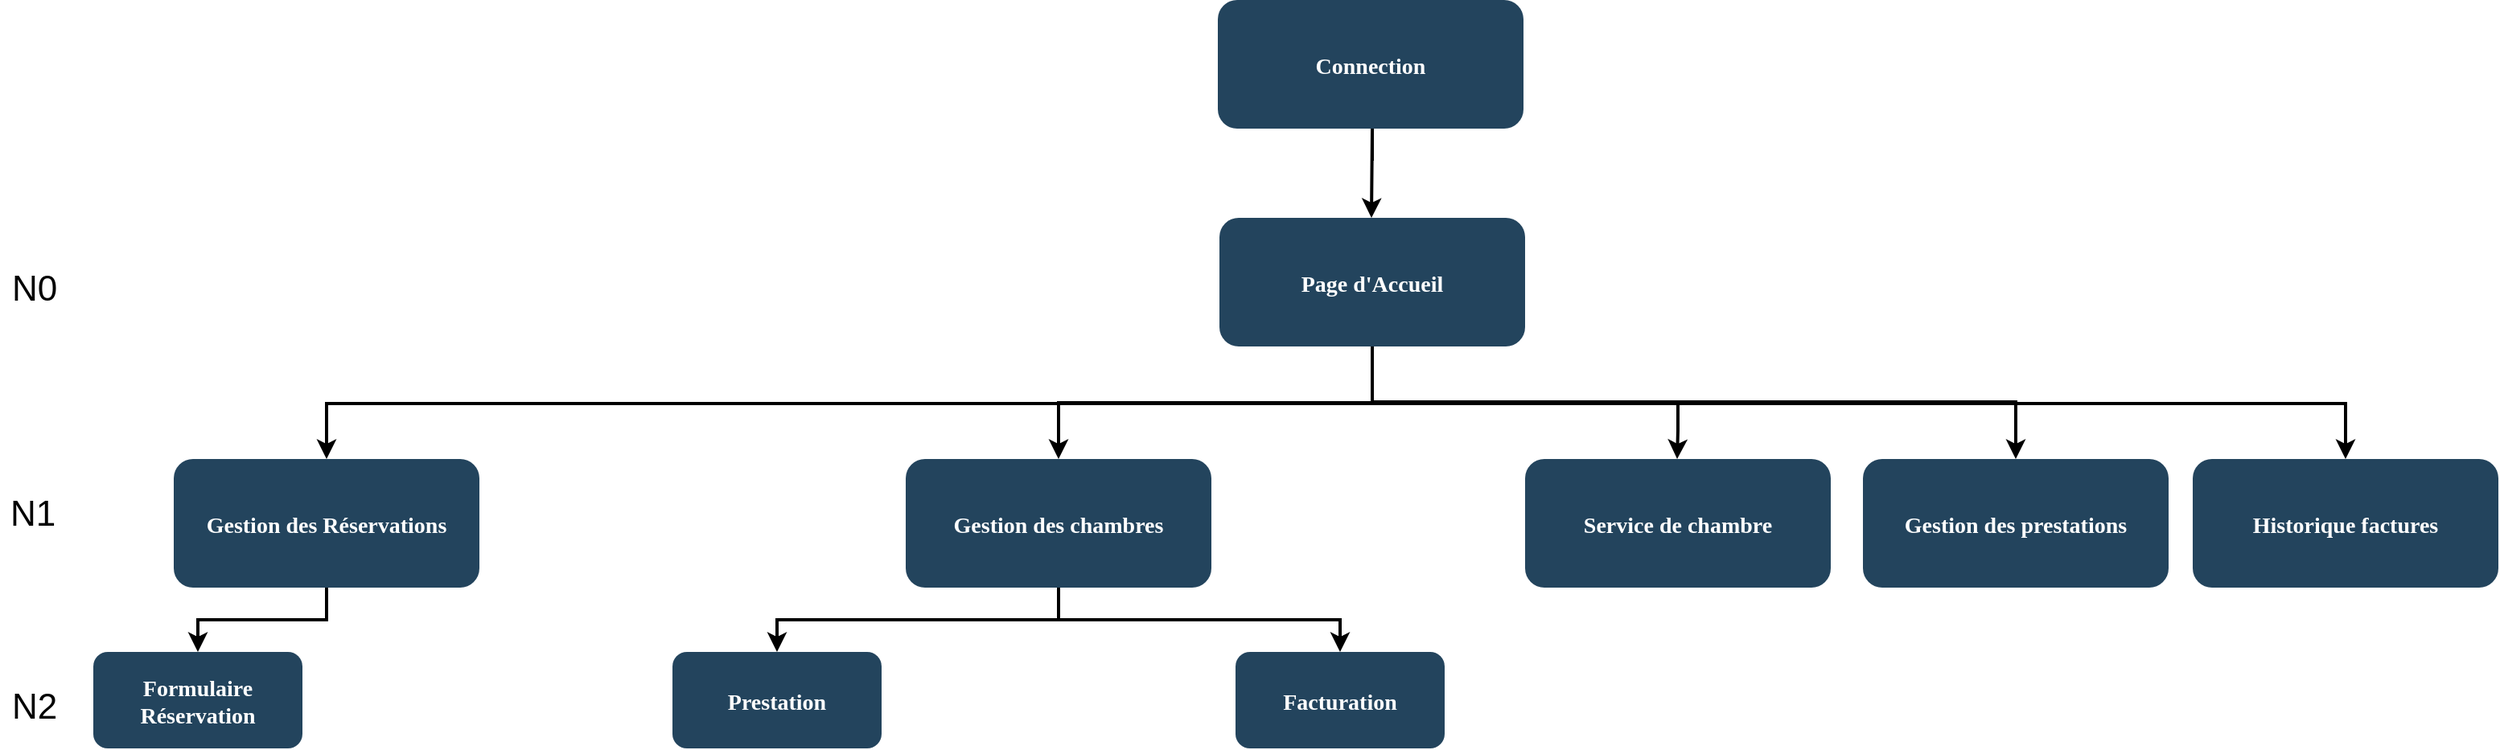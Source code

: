 <mxfile version="13.9.9" type="device"><diagram name="Page-1" id="2c0d36ab-eaac-3732-788b-9136903baeff"><mxGraphModel dx="3175.5" dy="822" grid="1" gridSize="10" guides="1" tooltips="1" connect="1" arrows="1" fold="1" page="1" pageScale="1.5" pageWidth="1169" pageHeight="827" background="#ffffff" math="0" shadow="0"><root><mxCell id="0"/><mxCell id="1" parent="0"/><mxCell id="2" value="Page d'Accueil" style="rounded=1;fillColor=#23445D;gradientColor=none;strokeColor=none;fontColor=#FFFFFF;fontStyle=1;fontFamily=Tahoma;fontSize=14" parent="1" vertex="1"><mxGeometry x="757" y="185.5" width="190" height="80" as="geometry"/></mxCell><mxCell id="4" value="Historique factures" style="rounded=1;fillColor=#23445D;gradientColor=none;strokeColor=none;fontColor=#FFFFFF;fontStyle=1;fontFamily=Tahoma;fontSize=14" parent="1" vertex="1"><mxGeometry x="1362.0" y="335.5" width="190" height="80" as="geometry"/></mxCell><mxCell id="9" value="" style="edgeStyle=elbowEdgeStyle;elbow=vertical;strokeWidth=2;rounded=0" parent="1" source="2" target="4" edge="1"><mxGeometry x="337" y="215.5" width="100" height="100" as="geometry"><mxPoint x="337" y="315.5" as="sourcePoint"/><mxPoint x="437" y="215.5" as="targetPoint"/><Array as="points"><mxPoint x="970" y="301"/></Array></mxGeometry></mxCell><mxCell id="10" value="Service de chambre" style="rounded=1;fillColor=#23445D;gradientColor=none;strokeColor=none;fontColor=#FFFFFF;fontStyle=1;fontFamily=Tahoma;fontSize=14" parent="1" vertex="1"><mxGeometry x="947" y="335.5" width="190" height="80" as="geometry"/></mxCell><mxCell id="12" value="Gestion des chambres" style="rounded=1;fillColor=#23445D;gradientColor=none;strokeColor=none;fontColor=#FFFFFF;fontStyle=1;fontFamily=Tahoma;fontSize=14" parent="1" vertex="1"><mxGeometry x="562.0" y="335.5" width="190" height="80" as="geometry"/></mxCell><mxCell id="13" value="Gestion des Réservations" style="rounded=1;fillColor=#23445D;gradientColor=none;strokeColor=none;fontColor=#FFFFFF;fontStyle=1;fontFamily=Tahoma;fontSize=14" parent="1" vertex="1"><mxGeometry x="107" y="335.5" width="190" height="80" as="geometry"/></mxCell><mxCell id="14" value="Formulaire&#10;Réservation" style="rounded=1;fillColor=#23445D;gradientColor=none;strokeColor=none;fontColor=#FFFFFF;fontStyle=1;fontFamily=Tahoma;fontSize=14" parent="1" vertex="1"><mxGeometry x="57" y="455.5" width="130" height="60" as="geometry"/></mxCell><mxCell id="25" value="Prestation" style="rounded=1;fillColor=#23445D;gradientColor=none;strokeColor=none;fontColor=#FFFFFF;fontStyle=1;fontFamily=Tahoma;fontSize=14" parent="1" vertex="1"><mxGeometry x="417" y="455.5" width="130" height="60" as="geometry"/></mxCell><mxCell id="33" value="Facturation" style="rounded=1;fillColor=#23445D;gradientColor=none;strokeColor=none;fontColor=#FFFFFF;fontStyle=1;fontFamily=Tahoma;fontSize=14" parent="1" vertex="1"><mxGeometry x="767" y="455.5" width="130" height="60" as="geometry"/></mxCell><mxCell id="59" value="" style="edgeStyle=elbowEdgeStyle;elbow=vertical;strokeWidth=2;rounded=0" parent="1" source="2" target="12" edge="1"><mxGeometry x="347" y="225.5" width="100" height="100" as="geometry"><mxPoint x="862.0" y="275.5" as="sourcePoint"/><mxPoint x="1467.0" y="345.5" as="targetPoint"/></mxGeometry></mxCell><mxCell id="61" value="" style="edgeStyle=elbowEdgeStyle;elbow=vertical;strokeWidth=2;rounded=0" parent="1" source="2" target="13" edge="1"><mxGeometry x="-23" y="135.5" width="100" height="100" as="geometry"><mxPoint x="-23" y="235.5" as="sourcePoint"/><mxPoint x="77" y="135.5" as="targetPoint"/><Array as="points"><mxPoint x="380" y="301"/></Array></mxGeometry></mxCell><mxCell id="62" value="" style="edgeStyle=elbowEdgeStyle;elbow=vertical;strokeWidth=2;rounded=0" parent="1" source="13" target="14" edge="1"><mxGeometry x="-23" y="135.5" width="100" height="100" as="geometry"><mxPoint x="-23" y="235.5" as="sourcePoint"/><mxPoint x="77" y="135.5" as="targetPoint"/></mxGeometry></mxCell><mxCell id="100" value="" style="edgeStyle=elbowEdgeStyle;elbow=vertical;strokeWidth=2;rounded=0" parent="1" source="12" target="25" edge="1"><mxGeometry x="-23" y="135.5" width="100" height="100" as="geometry"><mxPoint x="-23" y="235.5" as="sourcePoint"/><mxPoint x="77" y="135.5" as="targetPoint"/></mxGeometry></mxCell><mxCell id="102" value="" style="edgeStyle=elbowEdgeStyle;elbow=vertical;strokeWidth=2;rounded=0" parent="1" source="12" target="33" edge="1"><mxGeometry x="-23" y="135.5" width="100" height="100" as="geometry"><mxPoint x="-23" y="235.5" as="sourcePoint"/><mxPoint x="77" y="135.5" as="targetPoint"/></mxGeometry></mxCell><mxCell id="edIqjcV_Py0D1aiD-5tL-123" value="N0" style="text;html=1;align=center;verticalAlign=middle;resizable=0;points=[];autosize=1;fontSize=22;" vertex="1" parent="1"><mxGeometry y="215" width="40" height="30" as="geometry"/></mxCell><mxCell id="edIqjcV_Py0D1aiD-5tL-124" value="N1" style="text;html=1;align=center;verticalAlign=middle;resizable=0;points=[];autosize=1;fontSize=22;" vertex="1" parent="1"><mxGeometry x="-1" y="355" width="40" height="30" as="geometry"/></mxCell><mxCell id="edIqjcV_Py0D1aiD-5tL-125" value="N2" style="text;html=1;align=center;verticalAlign=middle;resizable=0;points=[];autosize=1;fontSize=22;" vertex="1" parent="1"><mxGeometry y="475" width="40" height="30" as="geometry"/></mxCell><mxCell id="edIqjcV_Py0D1aiD-5tL-129" value="" style="edgeStyle=elbowEdgeStyle;elbow=vertical;strokeWidth=2;rounded=0;entryX=0.5;entryY=0;entryDx=0;entryDy=0;exitX=0.5;exitY=1;exitDx=0;exitDy=0;" edge="1" parent="1" source="2" target="edIqjcV_Py0D1aiD-5tL-130"><mxGeometry x="371.5" y="235.5" width="100" height="100" as="geometry"><mxPoint x="876.5" y="275.5" as="sourcePoint"/><mxPoint x="681.5" y="345.5" as="targetPoint"/><Array as="points"><mxPoint x="1050" y="300"/></Array></mxGeometry></mxCell><mxCell id="edIqjcV_Py0D1aiD-5tL-130" value="Gestion des prestations" style="rounded=1;fillColor=#23445D;gradientColor=none;strokeColor=none;fontColor=#FFFFFF;fontStyle=1;fontFamily=Tahoma;fontSize=14" vertex="1" parent="1"><mxGeometry x="1157" y="335.5" width="190" height="80" as="geometry"/></mxCell><mxCell id="edIqjcV_Py0D1aiD-5tL-135" value="" style="edgeStyle=elbowEdgeStyle;elbow=vertical;strokeWidth=2;rounded=0" edge="1" parent="1"><mxGeometry x="-23.5" y="15.5" width="100" height="100" as="geometry"><mxPoint x="1042" y="300" as="sourcePoint"/><mxPoint x="1041.5" y="335.5" as="targetPoint"/></mxGeometry></mxCell><mxCell id="edIqjcV_Py0D1aiD-5tL-136" value="Connection" style="rounded=1;fillColor=#23445D;gradientColor=none;strokeColor=none;fontColor=#FFFFFF;fontStyle=1;fontFamily=Tahoma;fontSize=14" vertex="1" parent="1"><mxGeometry x="756" y="50" width="190" height="80" as="geometry"/></mxCell><mxCell id="edIqjcV_Py0D1aiD-5tL-137" value="" style="edgeStyle=elbowEdgeStyle;elbow=vertical;strokeWidth=2;rounded=0" edge="1" parent="1"><mxGeometry x="-213.5" y="-134.5" width="100" height="100" as="geometry"><mxPoint x="852" y="150" as="sourcePoint"/><mxPoint x="851.5" y="185.5" as="targetPoint"/><Array as="points"><mxPoint x="852" y="130"/></Array></mxGeometry></mxCell></root></mxGraphModel></diagram></mxfile>